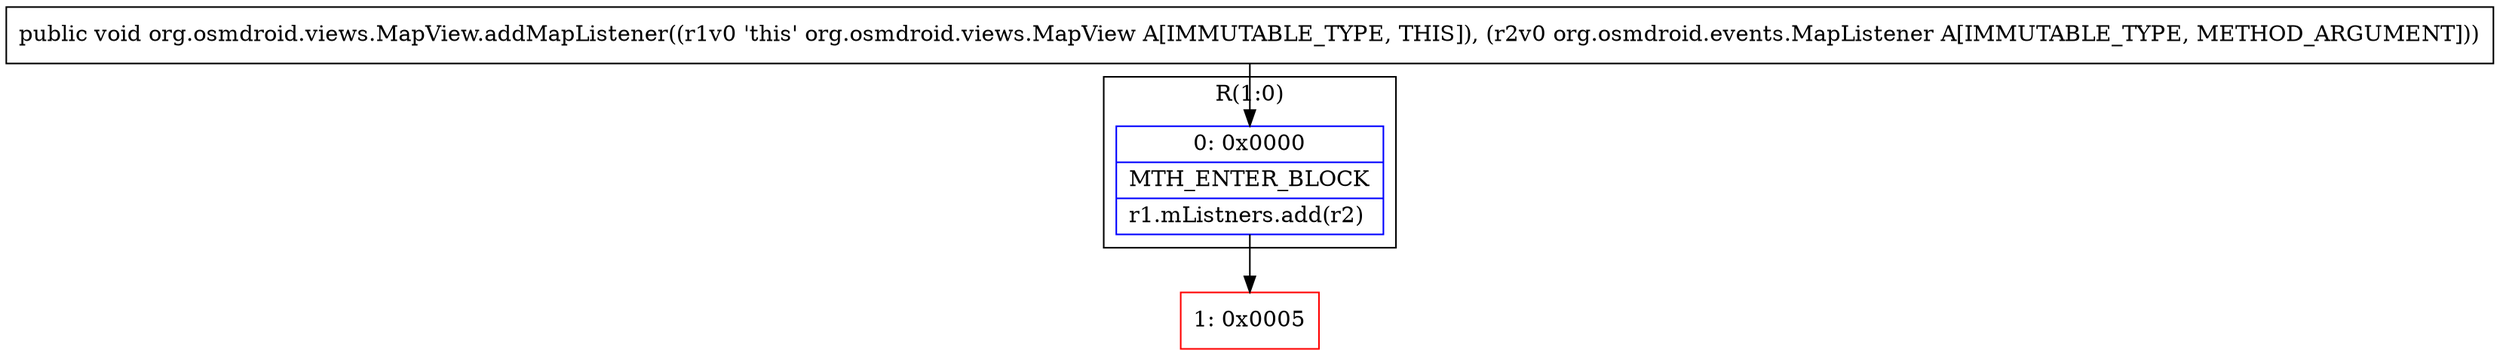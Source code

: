 digraph "CFG fororg.osmdroid.views.MapView.addMapListener(Lorg\/osmdroid\/events\/MapListener;)V" {
subgraph cluster_Region_176711716 {
label = "R(1:0)";
node [shape=record,color=blue];
Node_0 [shape=record,label="{0\:\ 0x0000|MTH_ENTER_BLOCK\l|r1.mListners.add(r2)\l}"];
}
Node_1 [shape=record,color=red,label="{1\:\ 0x0005}"];
MethodNode[shape=record,label="{public void org.osmdroid.views.MapView.addMapListener((r1v0 'this' org.osmdroid.views.MapView A[IMMUTABLE_TYPE, THIS]), (r2v0 org.osmdroid.events.MapListener A[IMMUTABLE_TYPE, METHOD_ARGUMENT])) }"];
MethodNode -> Node_0;
Node_0 -> Node_1;
}

